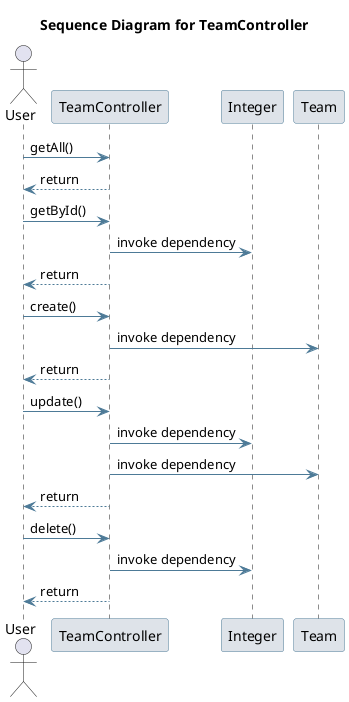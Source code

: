 @startuml
skinparam sequence {
 ArrowColor #4D7A97 
 ParticipantBorderColor #4D7A97 
 ParticipantBackgroundColor #DEE3E9 
}
title Sequence Diagram for TeamController

actor User
User -> TeamController: getAll()
TeamController --> User : return
User -> TeamController: getById()
participant Integer
TeamController -> Integer: invoke dependency
TeamController --> User : return
User -> TeamController: create()
participant Team
TeamController -> Team: invoke dependency
TeamController --> User : return
User -> TeamController: update()
TeamController -> Integer: invoke dependency
TeamController -> Team: invoke dependency
TeamController --> User : return
User -> TeamController: delete()
TeamController -> Integer: invoke dependency
TeamController --> User : return
@enduml